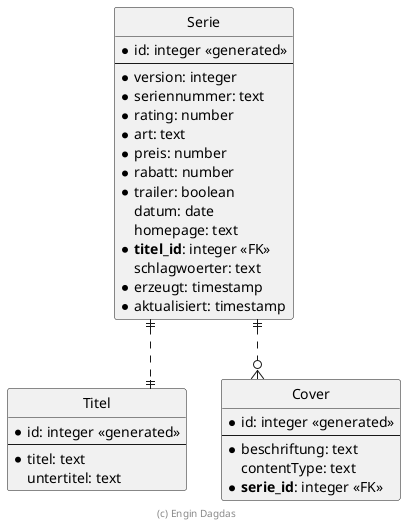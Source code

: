 ' Copyright (C) 2019 - present Juergen Zimmermann, Hochschule Karlsruhe
'
' This program is free software: you can redistribute it and/or modify
' it under the terms of the GNU General Public License as published by
' the Free Software Foundation, either version 3 of the License, or
' (at your option) any later version.
'
' This program is distributed in the hope that it will be useful,
' but WITHOUT ANY WARRANTY; without even the implied warranty of
' MERCHANTABILITY or FITNESS FOR A PARTICULAR PURPOSE.  See the
' GNU General Public License for more details.
'
' You should have received a copy of the GNU General Public License
' along with this program.  If not, see <https://www.gnu.org/licenses/>.

' Preview durch <Alt>d

@startuml ER Diagramm

' hide the spot
hide circle

' evtl. Prbleme mit Kraehenfuessen vermeiden
skinparam linetype ortho

entity "Serie" {
  * id: integer <<generated>>
  --
  * version: integer
  * seriennummer: text
  * rating: number
  * art: text
  * preis: number
  * rabatt: number
  * trailer: boolean
    datum: date
    homepage: text
  * **titel_id**: integer <<FK>>
    schlagwoerter: text
  * erzeugt: timestamp
  * aktualisiert: timestamp
}

entity "Titel" {
  * id: integer <<generated>>
  --
  * titel: text
    untertitel: text
}

entity "Cover" {
  * id: integer <<generated>>
  --
  * beschriftung: text
    contentType: text
  * **serie_id**: integer <<FK>>
}

Serie ||..|| Titel
Serie ||..o{ Cover

footer (c) Engin Dagdas

@enduml
